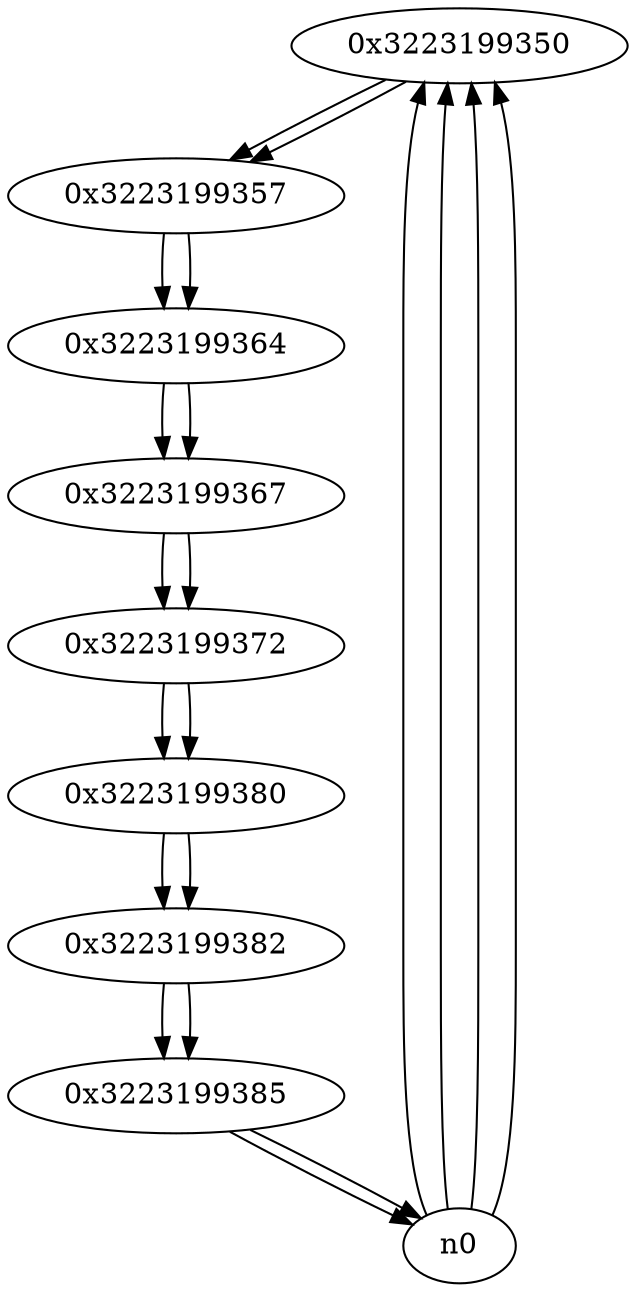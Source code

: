 digraph G{
/* nodes */
  n1 [label="0x3223199350"]
  n2 [label="0x3223199357"]
  n3 [label="0x3223199364"]
  n4 [label="0x3223199367"]
  n5 [label="0x3223199372"]
  n6 [label="0x3223199380"]
  n7 [label="0x3223199382"]
  n8 [label="0x3223199385"]
/* edges */
n1 -> n2;
n0 -> n1;
n0 -> n1;
n0 -> n1;
n0 -> n1;
n2 -> n3;
n1 -> n2;
n3 -> n4;
n2 -> n3;
n4 -> n5;
n3 -> n4;
n5 -> n6;
n4 -> n5;
n6 -> n7;
n5 -> n6;
n7 -> n8;
n6 -> n7;
n8 -> n0;
n8 -> n0;
n7 -> n8;
}
